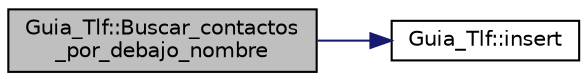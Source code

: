 digraph "Guia_Tlf::Buscar_contactos_por_debajo_nombre"
{
  edge [fontname="Helvetica",fontsize="10",labelfontname="Helvetica",labelfontsize="10"];
  node [fontname="Helvetica",fontsize="10",shape=record];
  rankdir="LR";
  Node2 [label="Guia_Tlf::Buscar_contactos\l_por_debajo_nombre",height=0.2,width=0.4,color="black", fillcolor="grey75", style="filled", fontcolor="black"];
  Node2 -> Node3 [color="midnightblue",fontsize="10",style="solid",fontname="Helvetica"];
  Node3 [label="Guia_Tlf::insert",height=0.2,width=0.4,color="black", fillcolor="white", style="filled",URL="$classGuia__Tlf.html#add78a6fe5e8090ad6f71bbb160b70f77",tooltip="Insert un nuevo telefono. "];
}
